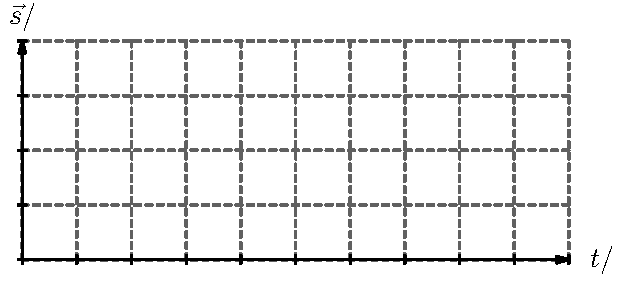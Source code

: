  /* Geogebra to Asymptote conversion, documentation at artofproblemsolving.com/Wiki, go to User:Azjps/geogebra */
import graph;
real xmin = 0, xmax = 10, ymin = 0, ymax = 4;  /* image dimensions */

void myship(string suffix) {
  shipout(outprefix()+"_"+suffix);
}

size(10.91310503944411cm); 
real labelscalefactor = 0.5; /* changes label-to-point distance */
pen dps = linewidth(0.7) + fontsize(14); defaultpen(dps); /* default pen style */ 
pen dotstyle = black; /* point style */ 
pen wqwqwq = rgb(0.3764705882352946,0.3764705882352946,0.3764705882352946); 
 /* draw grid of horizontal/vertical lines */
pen gridstyle = linewidth(1.4) + wqwqwq + linetype("2 2"); real gridx = 1, gridy = 1; /* grid intervals */

for(real i = ceil(xmin/gridx)*gridx; i <= floor(xmax/gridx)*gridx; i += gridx)
 draw((i,ymin)--(i,ymax), gridstyle);
for(real i = ceil(ymin/gridy)*gridy; i <= floor(ymax/gridy)*gridy; i += gridy)
 draw((xmin,i)--(xmax,i), gridstyle);
 /* end grid */ 

Label laxis = Label(" "); // The space blanks out the ticks.
laxis.p = fontsize(12);
xaxis(Label("$t$/", embed=Shift, align=4*E),xmin, xmax,defaultpen+black+linewidth(1.2), Ticks(laxis, ticklabel=null, Step = 1, Size = 2), Arrow(6), above = true); 
yaxis(rotate(0)*Label("$\vec{s}$/",align=3*N), ymin, ymax,defaultpen+black+linewidth(1.2), Ticks(laxis, ticklabel=null, Step = 1, Size = 2), Arrow(6), above = true); /* draws axes; NoZero hides '0' label */ 
 /* draw figures */
pen worldline = linewidth(3.6);
//draw((0,4)--(2,0)--(3,0)--(6,3)--(8,6)--(10,6), worldline);

real x1(real t)
{
  if (t<2) return 4-2*t;
  if (t<3) return 0;
  if (t<6) return 0+1*(t-3);
  if (t<8) return 3+1.5*(t-6);
  return 6;
}
//draw(graph(x1, 0, 10), worldline);

 /* dots and labels */
//clip((xmin,ymin)--(xmin,ymax)--(xmax,ymax)--(xmax,ymin)--cycle); 
 /* end of picture */
